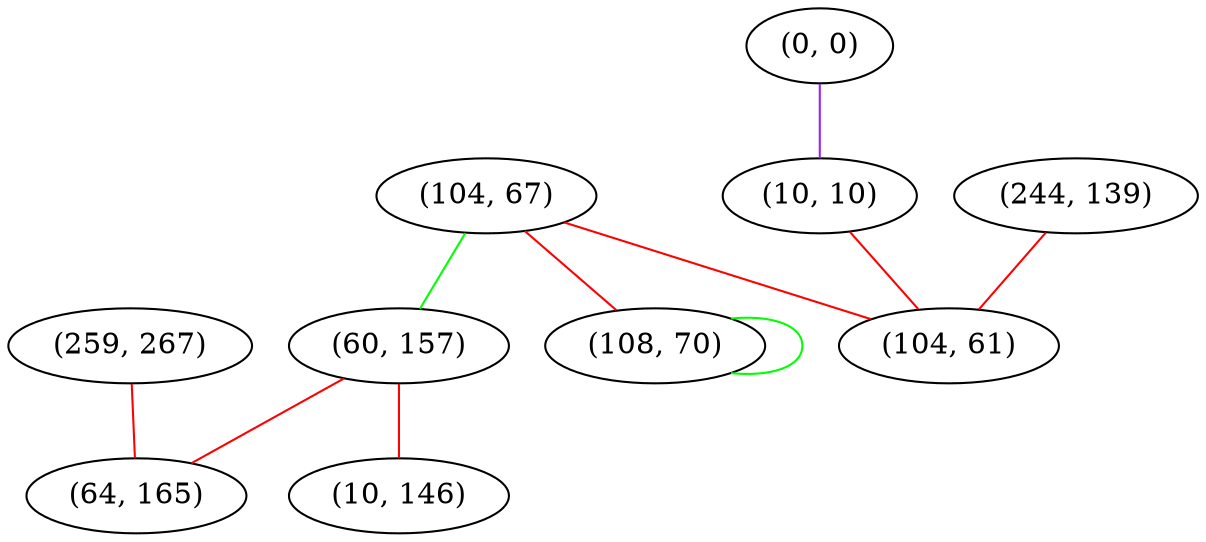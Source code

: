graph "" {
"(259, 267)";
"(104, 67)";
"(0, 0)";
"(10, 10)";
"(60, 157)";
"(108, 70)";
"(244, 139)";
"(10, 146)";
"(104, 61)";
"(64, 165)";
"(259, 267)" -- "(64, 165)"  [color=red, key=0, weight=1];
"(104, 67)" -- "(60, 157)"  [color=green, key=0, weight=2];
"(104, 67)" -- "(104, 61)"  [color=red, key=0, weight=1];
"(104, 67)" -- "(108, 70)"  [color=red, key=0, weight=1];
"(0, 0)" -- "(10, 10)"  [color=purple, key=0, weight=4];
"(10, 10)" -- "(104, 61)"  [color=red, key=0, weight=1];
"(60, 157)" -- "(64, 165)"  [color=red, key=0, weight=1];
"(60, 157)" -- "(10, 146)"  [color=red, key=0, weight=1];
"(108, 70)" -- "(108, 70)"  [color=green, key=0, weight=2];
"(244, 139)" -- "(104, 61)"  [color=red, key=0, weight=1];
}
